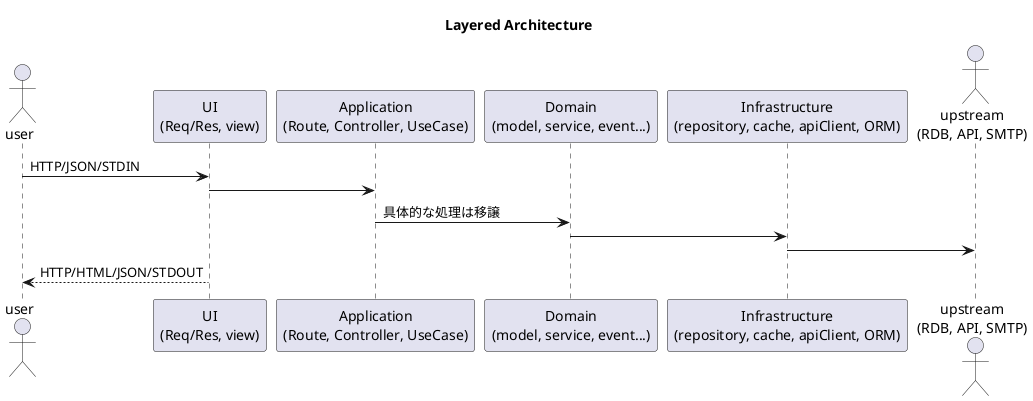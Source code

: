 @startuml
title Layered Architecture

actor user
participant "UI\n(Req/Res, view)" as UI
participant "Application\n(Route, Controller, UseCase)" as Application
participant "Domain\n(model, service, event...)" as Domain
participant "Infrastructure\n(repository, cache, apiClient, ORM)" as Infra
actor "upstream\n(RDB, API, SMTP)" as upstream

user -> UI: HTTP/JSON/STDIN
UI -> Application:
Application -> Domain: 具体的な処理は移譲
Domain -> Infra:
Infra -> upstream:


user <-- UI: HTTP/HTML/JSON/STDOUT
@enduml
